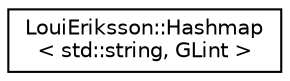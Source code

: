 digraph "Graphical Class Hierarchy"
{
 // LATEX_PDF_SIZE
  edge [fontname="Helvetica",fontsize="10",labelfontname="Helvetica",labelfontsize="10"];
  node [fontname="Helvetica",fontsize="10",shape=record];
  rankdir="LR";
  Node0 [label="LouiEriksson::Hashmap\l\< std::string, GLint \>",height=0.2,width=0.4,color="black", fillcolor="white", style="filled",URL="$class_loui_eriksson_1_1_hashmap.html",tooltip=" "];
}
